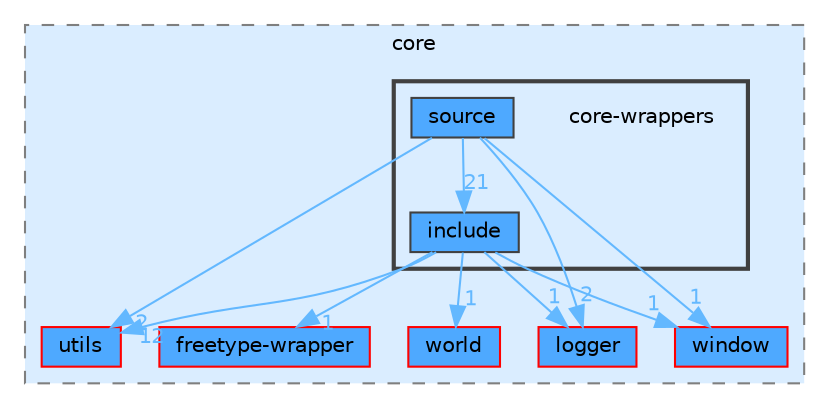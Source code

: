 digraph "lib/core/core-wrappers"
{
 // LATEX_PDF_SIZE
  bgcolor="transparent";
  edge [fontname=Helvetica,fontsize=10,labelfontname=Helvetica,labelfontsize=10];
  node [fontname=Helvetica,fontsize=10,shape=box,height=0.2,width=0.4];
  compound=true
  subgraph clusterdir_a2d5e495f4b604d04f57d90095a59dd6 {
    graph [ bgcolor="#daedff", pencolor="grey50", label="core", fontname=Helvetica,fontsize=10 style="filled,dashed", URL="dir_a2d5e495f4b604d04f57d90095a59dd6.html",tooltip=""]
  dir_7424ed62543de5b0130e05639ffdcfce [label="utils", fillcolor="#4ea9ff", color="red", style="filled", URL="dir_7424ed62543de5b0130e05639ffdcfce.html",tooltip=""];
  dir_135b809e8d250589e5289cad46453686 [label="freetype-wrapper", fillcolor="#4ea9ff", color="red", style="filled", URL="dir_135b809e8d250589e5289cad46453686.html",tooltip=""];
  dir_3abd7e524b18be2791e1cb82bd099322 [label="logger", fillcolor="#4ea9ff", color="red", style="filled", URL="dir_3abd7e524b18be2791e1cb82bd099322.html",tooltip=""];
  dir_2eb4d6a0926ce6cd9d2287e910bc6883 [label="window", fillcolor="#4ea9ff", color="red", style="filled", URL="dir_2eb4d6a0926ce6cd9d2287e910bc6883.html",tooltip=""];
  dir_7eff1fcf245d21a0d58aab4335d9982c [label="world", fillcolor="#4ea9ff", color="red", style="filled", URL="dir_7eff1fcf245d21a0d58aab4335d9982c.html",tooltip=""];
  subgraph clusterdir_3ba74b92108d0f2a02e3c2f0f685a4ec {
    graph [ bgcolor="#daedff", pencolor="grey25", label="", fontname=Helvetica,fontsize=10 style="filled,bold", URL="dir_3ba74b92108d0f2a02e3c2f0f685a4ec.html",tooltip=""]
    dir_3ba74b92108d0f2a02e3c2f0f685a4ec [shape=plaintext, label="core-wrappers"];
  dir_ba83d87c3a4784699bd7bd6f3a8d87ca [label="include", fillcolor="#4ea9ff", color="grey25", style="filled", URL="dir_ba83d87c3a4784699bd7bd6f3a8d87ca.html",tooltip=""];
  dir_f7ecbd7ded5c2a893400c3326acd6591 [label="source", fillcolor="#4ea9ff", color="grey25", style="filled", URL="dir_f7ecbd7ded5c2a893400c3326acd6591.html",tooltip=""];
  }
  }
  dir_ba83d87c3a4784699bd7bd6f3a8d87ca->dir_135b809e8d250589e5289cad46453686 [headlabel="1", labeldistance=1.5 headhref="dir_000006_000004.html" color="steelblue1" fontcolor="steelblue1"];
  dir_ba83d87c3a4784699bd7bd6f3a8d87ca->dir_2eb4d6a0926ce6cd9d2287e910bc6883 [headlabel="1", labeldistance=1.5 headhref="dir_000006_000029.html" color="steelblue1" fontcolor="steelblue1"];
  dir_ba83d87c3a4784699bd7bd6f3a8d87ca->dir_3abd7e524b18be2791e1cb82bd099322 [headlabel="1", labeldistance=1.5 headhref="dir_000006_000017.html" color="steelblue1" fontcolor="steelblue1"];
  dir_ba83d87c3a4784699bd7bd6f3a8d87ca->dir_7424ed62543de5b0130e05639ffdcfce [headlabel="12", labeldistance=1.5 headhref="dir_000006_000028.html" color="steelblue1" fontcolor="steelblue1"];
  dir_ba83d87c3a4784699bd7bd6f3a8d87ca->dir_7eff1fcf245d21a0d58aab4335d9982c [headlabel="1", labeldistance=1.5 headhref="dir_000006_000030.html" color="steelblue1" fontcolor="steelblue1"];
  dir_f7ecbd7ded5c2a893400c3326acd6591->dir_2eb4d6a0926ce6cd9d2287e910bc6883 [headlabel="1", labeldistance=1.5 headhref="dir_000020_000029.html" color="steelblue1" fontcolor="steelblue1"];
  dir_f7ecbd7ded5c2a893400c3326acd6591->dir_3abd7e524b18be2791e1cb82bd099322 [headlabel="2", labeldistance=1.5 headhref="dir_000020_000017.html" color="steelblue1" fontcolor="steelblue1"];
  dir_f7ecbd7ded5c2a893400c3326acd6591->dir_7424ed62543de5b0130e05639ffdcfce [headlabel="2", labeldistance=1.5 headhref="dir_000020_000028.html" color="steelblue1" fontcolor="steelblue1"];
  dir_f7ecbd7ded5c2a893400c3326acd6591->dir_ba83d87c3a4784699bd7bd6f3a8d87ca [headlabel="21", labeldistance=1.5 headhref="dir_000020_000006.html" color="steelblue1" fontcolor="steelblue1"];
}
